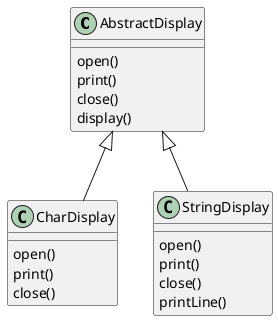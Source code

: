 @startuml
class AbstractDisplay{
open()
print() 
close()
display()
}

class CharDisplay{
open()
print()
close()
}

class StringDisplay{
open()
print()
close()
printLine()
}

AbstractDisplay <|-- CharDisplay
AbstractDisplay <|-- StringDisplay
@enduml
